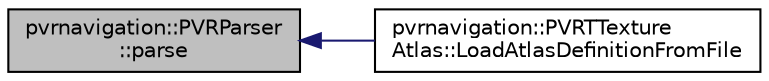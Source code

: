 digraph "pvrnavigation::PVRParser::parse"
{
  edge [fontname="Helvetica",fontsize="10",labelfontname="Helvetica",labelfontsize="10"];
  node [fontname="Helvetica",fontsize="10",shape=record];
  rankdir="LR";
  Node1 [label="pvrnavigation::PVRParser\l::parse",height=0.2,width=0.4,color="black", fillcolor="grey75", style="filled", fontcolor="black"];
  Node1 -> Node2 [dir="back",color="midnightblue",fontsize="10",style="solid",fontname="Helvetica"];
  Node2 [label="pvrnavigation::PVRTTexture\lAtlas::LoadAtlasDefinitionFromFile",height=0.2,width=0.4,color="black", fillcolor="white", style="filled",URL="$classpvrnavigation_1_1_p_v_r_t_texture_atlas.html#a825f386181e7795c4715d034c55c4b47"];
}
